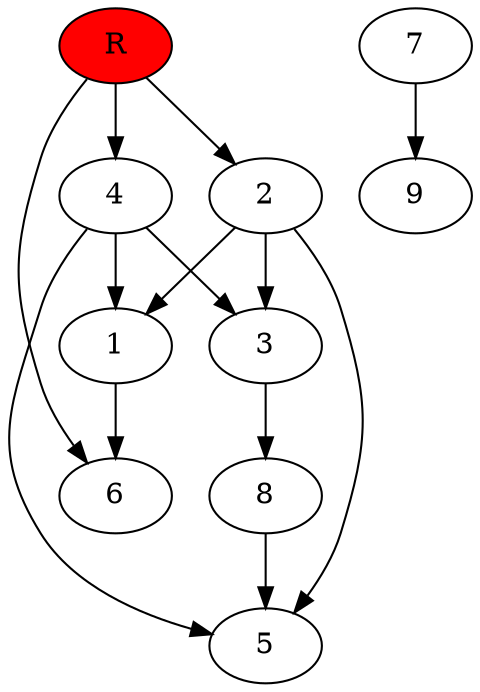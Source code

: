 digraph prb23067 {
	1
	2
	3
	4
	5
	6
	7
	8
	R [fillcolor="#ff0000" style=filled]
	1 -> 6
	2 -> 1
	2 -> 3
	2 -> 5
	3 -> 8
	4 -> 1
	4 -> 3
	4 -> 5
	7 -> 9
	8 -> 5
	R -> 2
	R -> 4
	R -> 6
}
